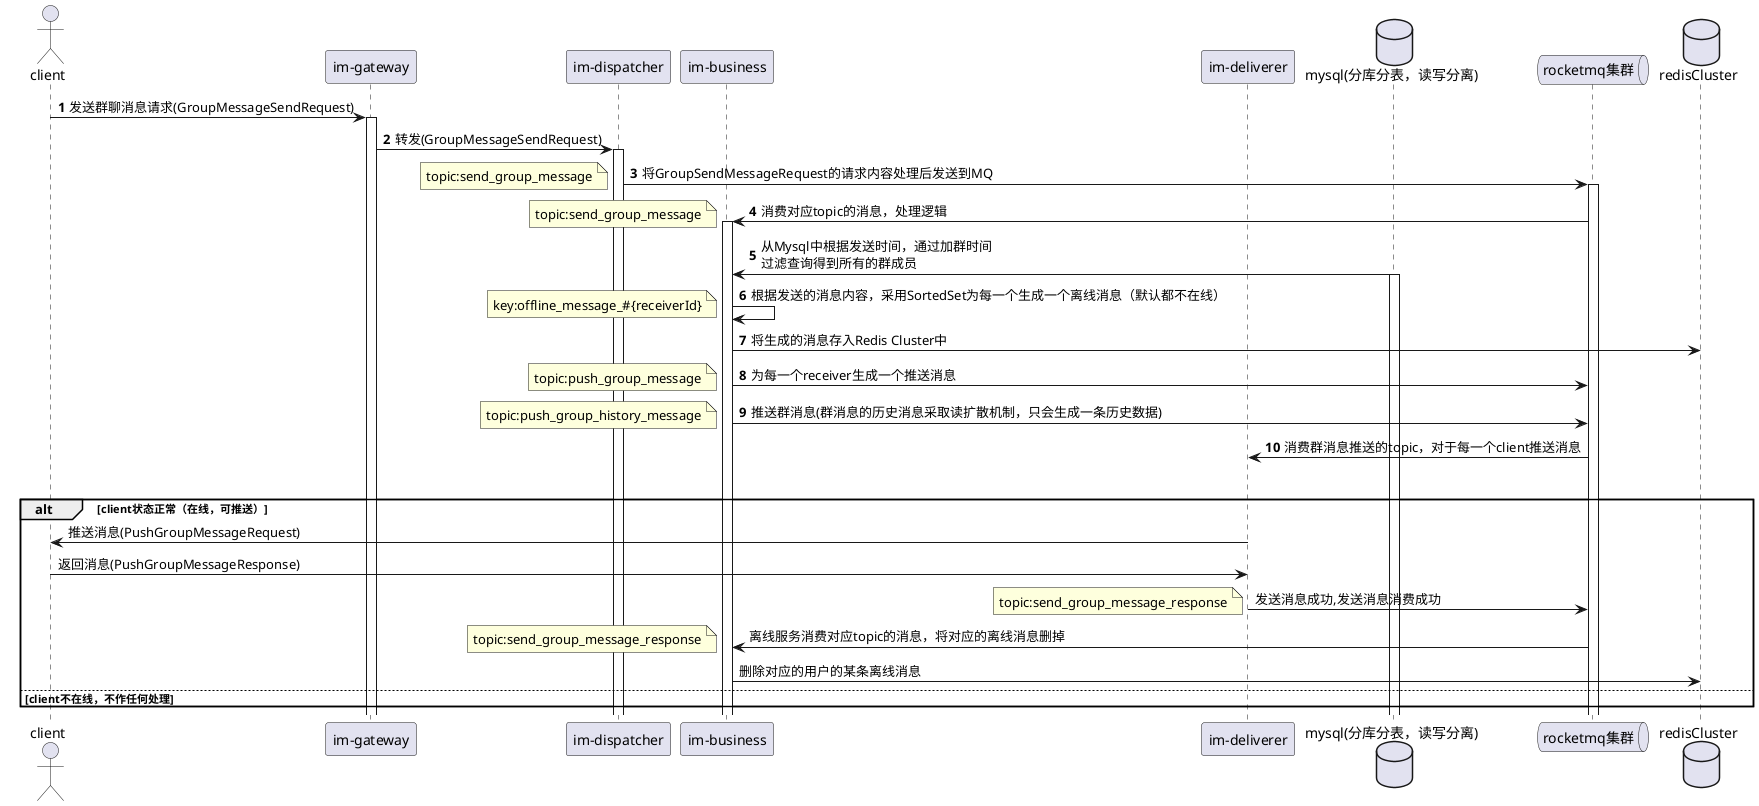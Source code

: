 @startuml
'https://plantuml.com/sequence-diagram

autonumber
actor client as client
participant gateway as "im-gateway"
participant dispatcher as "im-dispatcher"
participant business as "im-business"
participant deliverer as "im-deliverer"
database mysql as "mysql(分库分表，读写分离)"
queue rocketmq as "rocketmq集群"
database redisCluster as redisCluster

'逻辑
client -> gateway: 发送群聊消息请求(GroupMessageSendRequest)
activate gateway

gateway -> dispatcher:转发(GroupMessageSendRequest)
activate dispatcher

dispatcher -> rocketmq:将GroupSendMessageRequest的请求内容处理后发送到MQ
note left:topic:send_group_message
activate rocketmq

rocketmq -> business: 消费对应topic的消息，处理逻辑
note left: topic:send_group_message
activate business

mysql -> business:从Mysql中根据发送时间，通过加群时间\n过滤查询得到所有的群成员
activate mysql

business -> business:根据发送的消息内容，采用SortedSet为每一个生成一个离线消息（默认都不在线）
note left:key:offline_message_#{receiverId}

business -> redisCluster: 将生成的消息存入Redis Cluster中

business -> rocketmq:为每一个receiver生成一个推送消息
note left:topic:push_group_message

business -> rocketmq:推送群消息(群消息的历史消息采取读扩散机制，只会生成一条历史数据)
note left:topic:push_group_history_message

rocketmq -> deliverer:消费群消息推送的topic，对于每一个client推送消息
group 推送消息
  autonumber stop
 alt client状态正常（在线，可推送）
  deliverer -> client:推送消息(PushGroupMessageRequest)
  client -> deliverer:返回消息(PushGroupMessageResponse)
  deliverer -> rocketmq:发送消息成功,发送消息消费成功
  note left:topic:send_group_message_response
  rocketmq -> business:离线服务消费对应topic的消息，将对应的离线消息删掉
  note left:topic:send_group_message_response
  business -> redisCluster:删除对应的用户的某条离线消息
 else client不在线，不作任何处理
end





@enduml